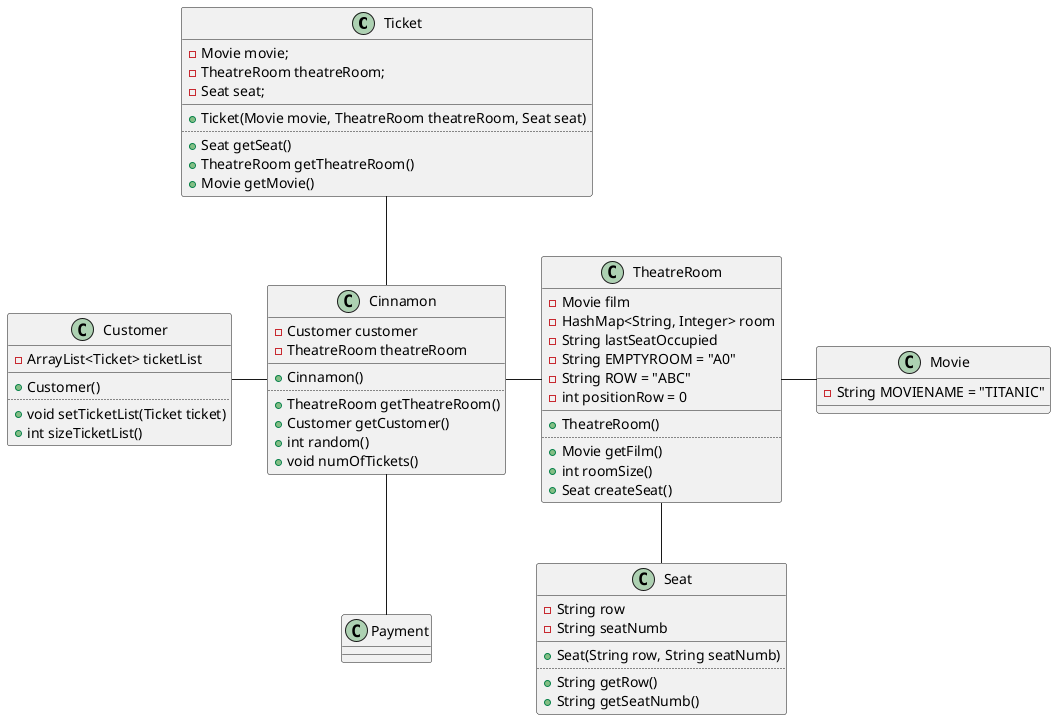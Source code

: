 @startuml
class Ticket{
- Movie movie;
- TheatreRoom theatreRoom;
- Seat seat;
__
+ Ticket(Movie movie, TheatreRoom theatreRoom, Seat seat)
..
+ Seat getSeat()
+ TheatreRoom getTheatreRoom()
+ Movie getMovie()
}

class Seat{
- String row
- String seatNumb
__
+ Seat(String row, String seatNumb)
..
+ String getRow()
+ String getSeatNumb()
}

class Customer{
- ArrayList<Ticket> ticketList
__
+ Customer()
..
+ void setTicketList(Ticket ticket)
+ int sizeTicketList()
}

class Movie{
- String MOVIENAME = "TITANIC"
}

class Payment{
}

class Cinnamon{
- Customer customer
- TheatreRoom theatreRoom
__
+ Cinnamon()
..
+ TheatreRoom getTheatreRoom()
+ Customer getCustomer()
+ int random()
+ void numOfTickets()
}

class TheatreRoom{
- Movie film
- HashMap<String, Integer> room
- String lastSeatOccupied
- String EMPTYROOM = "A0"
- String ROW = "ABC"
- int positionRow = 0
__
+ TheatreRoom()
..
+ Movie getFilm()
+ int roomSize()
+ Seat createSeat()
}


Customer -right- Cinnamon
TheatreRoom -- Seat
Cinnamon -down- Payment
Cinnamon -up- Ticket
Cinnamon -right- TheatreRoom
TheatreRoom -right- Movie

@enduml